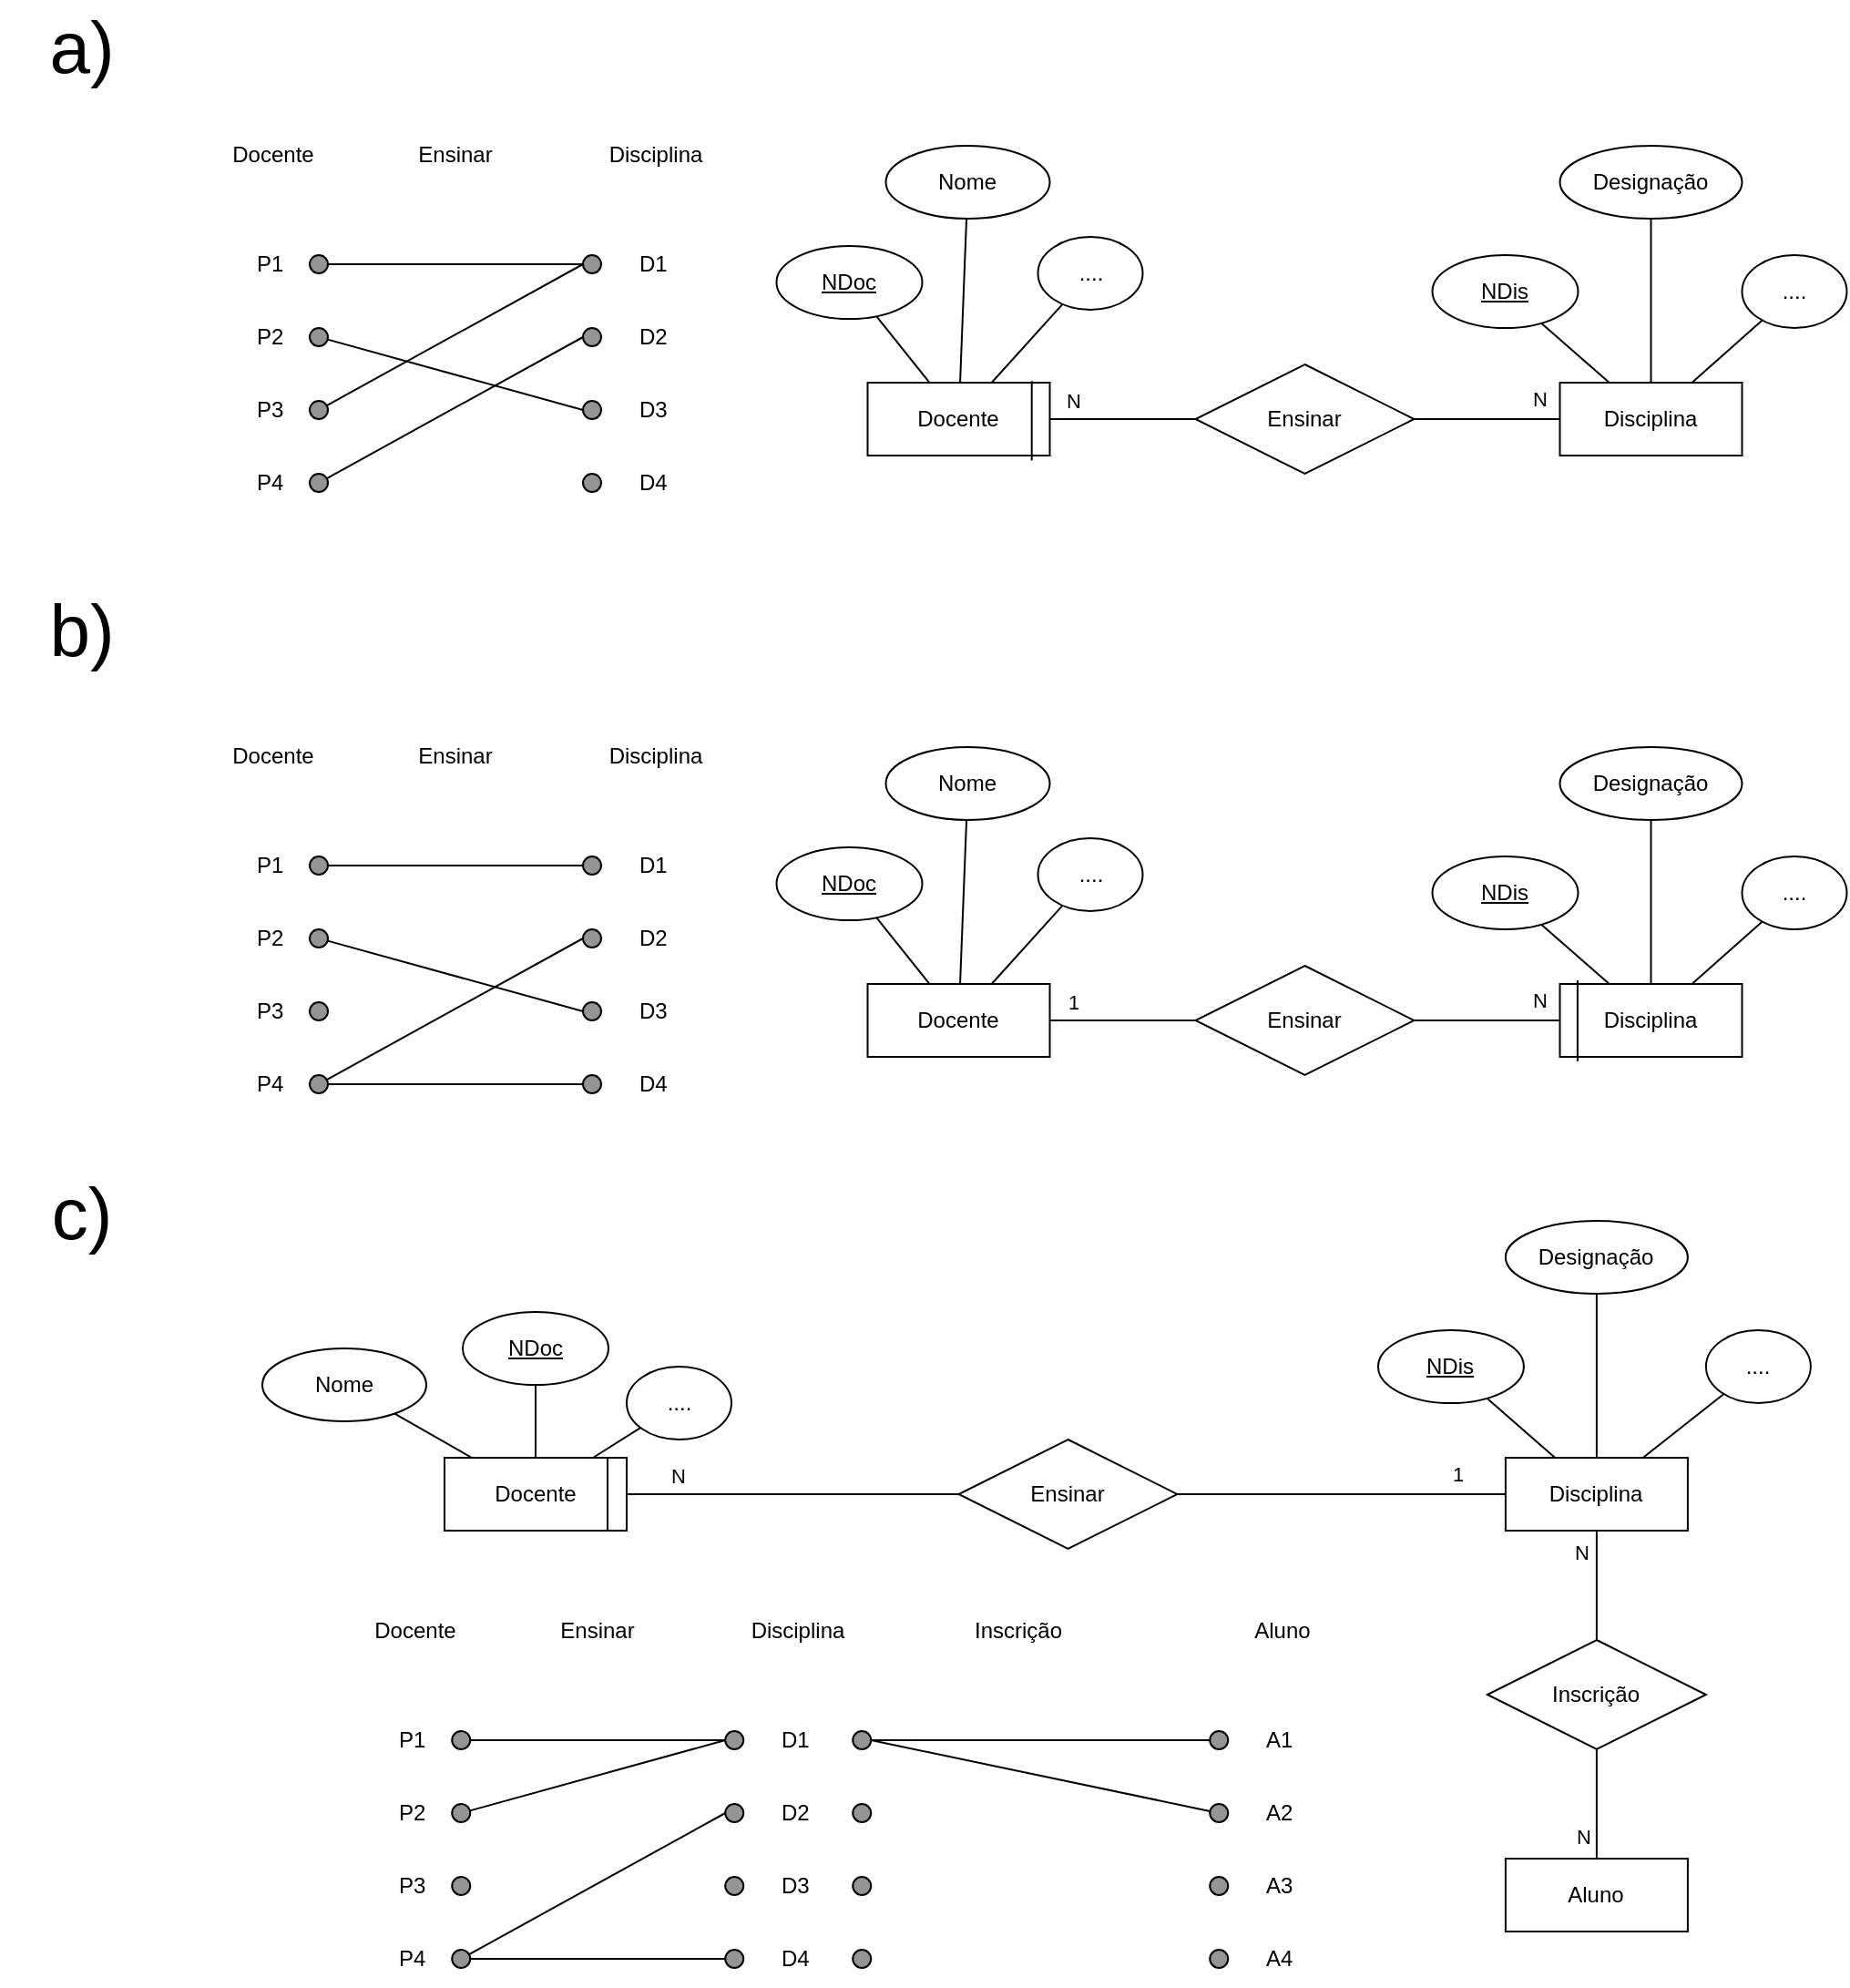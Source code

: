 <mxfile version="22.0.6" type="device">
  <diagram id="fslR-8RcAUFX0rbG5jVe" name="Página-1">
    <mxGraphModel dx="1207" dy="599" grid="1" gridSize="10" guides="1" tooltips="1" connect="1" arrows="1" fold="1" page="1" pageScale="1" pageWidth="1169" pageHeight="1654" math="0" shadow="0">
      <root>
        <mxCell id="0" />
        <mxCell id="1" parent="0" />
        <mxCell id="DUaDIjnE9S2bqJey5qyR-1" value="a)" style="text;html=1;strokeColor=none;fillColor=none;align=center;verticalAlign=middle;whiteSpace=wrap;rounded=0;fontSize=40;" vertex="1" parent="1">
          <mxGeometry x="76" y="50" width="90" height="50" as="geometry" />
        </mxCell>
        <mxCell id="DUaDIjnE9S2bqJey5qyR-2" value="b)" style="text;html=1;strokeColor=none;fillColor=none;align=center;verticalAlign=middle;whiteSpace=wrap;rounded=0;fontSize=40;" vertex="1" parent="1">
          <mxGeometry x="76" y="370" width="90" height="50" as="geometry" />
        </mxCell>
        <mxCell id="DUaDIjnE9S2bqJey5qyR-3" value="c)" style="text;html=1;strokeColor=none;fillColor=none;align=center;verticalAlign=middle;whiteSpace=wrap;rounded=0;fontSize=40;" vertex="1" parent="1">
          <mxGeometry x="76" y="690" width="90" height="50" as="geometry" />
        </mxCell>
        <mxCell id="DUaDIjnE9S2bqJey5qyR-8" style="edgeStyle=orthogonalEdgeStyle;rounded=0;orthogonalLoop=1;jettySize=auto;html=1;exitX=1;exitY=0.5;exitDx=0;exitDy=0;endArrow=none;endFill=0;" edge="1" parent="1" source="DUaDIjnE9S2bqJey5qyR-4" target="DUaDIjnE9S2bqJey5qyR-5">
          <mxGeometry relative="1" as="geometry" />
        </mxCell>
        <mxCell id="DUaDIjnE9S2bqJey5qyR-52" value="N" style="edgeLabel;html=1;align=center;verticalAlign=middle;resizable=0;points=[];" vertex="1" connectable="0" parent="DUaDIjnE9S2bqJey5qyR-8">
          <mxGeometry x="0.7" y="1" relative="1" as="geometry">
            <mxPoint y="-10" as="offset" />
          </mxGeometry>
        </mxCell>
        <mxCell id="DUaDIjnE9S2bqJey5qyR-9" style="edgeStyle=orthogonalEdgeStyle;rounded=0;orthogonalLoop=1;jettySize=auto;html=1;exitX=0;exitY=0.5;exitDx=0;exitDy=0;endArrow=none;endFill=0;" edge="1" parent="1" source="DUaDIjnE9S2bqJey5qyR-4" target="DUaDIjnE9S2bqJey5qyR-7">
          <mxGeometry relative="1" as="geometry" />
        </mxCell>
        <mxCell id="DUaDIjnE9S2bqJey5qyR-51" value="N" style="edgeLabel;html=1;align=center;verticalAlign=middle;resizable=0;points=[];" vertex="1" connectable="0" parent="DUaDIjnE9S2bqJey5qyR-9">
          <mxGeometry x="0.7" y="-1" relative="1" as="geometry">
            <mxPoint y="-9" as="offset" />
          </mxGeometry>
        </mxCell>
        <mxCell id="DUaDIjnE9S2bqJey5qyR-4" value="Ensinar" style="shape=rhombus;perimeter=rhombusPerimeter;whiteSpace=wrap;html=1;align=center;" vertex="1" parent="1">
          <mxGeometry x="732.25" y="250" width="120" height="60" as="geometry" />
        </mxCell>
        <mxCell id="DUaDIjnE9S2bqJey5qyR-5" value="Disciplina" style="whiteSpace=wrap;html=1;align=center;" vertex="1" parent="1">
          <mxGeometry x="932.25" y="260" width="100" height="40" as="geometry" />
        </mxCell>
        <mxCell id="DUaDIjnE9S2bqJey5qyR-7" value="Docente" style="whiteSpace=wrap;html=1;align=center;" vertex="1" parent="1">
          <mxGeometry x="552.25" y="260" width="100" height="40" as="geometry" />
        </mxCell>
        <mxCell id="DUaDIjnE9S2bqJey5qyR-14" value="Docente" style="text;html=1;strokeColor=none;fillColor=none;align=center;verticalAlign=middle;whiteSpace=wrap;rounded=0;" vertex="1" parent="1">
          <mxGeometry x="196" y="120" width="60" height="30" as="geometry" />
        </mxCell>
        <mxCell id="DUaDIjnE9S2bqJey5qyR-15" value="Ensinar" style="text;html=1;strokeColor=none;fillColor=none;align=center;verticalAlign=middle;whiteSpace=wrap;rounded=0;" vertex="1" parent="1">
          <mxGeometry x="296" y="120" width="60" height="30" as="geometry" />
        </mxCell>
        <mxCell id="DUaDIjnE9S2bqJey5qyR-16" value="Disciplina" style="text;html=1;strokeColor=none;fillColor=none;align=center;verticalAlign=middle;whiteSpace=wrap;rounded=0;" vertex="1" parent="1">
          <mxGeometry x="406" y="120" width="60" height="30" as="geometry" />
        </mxCell>
        <mxCell id="DUaDIjnE9S2bqJey5qyR-17" value="P1" style="text;strokeColor=none;fillColor=none;align=left;verticalAlign=middle;spacingLeft=4;spacingRight=4;overflow=hidden;points=[[0,0.5],[1,0.5]];portConstraint=eastwest;rotatable=0;whiteSpace=wrap;html=1;" vertex="1" parent="1">
          <mxGeometry x="211" y="180" width="30" height="30" as="geometry" />
        </mxCell>
        <mxCell id="DUaDIjnE9S2bqJey5qyR-18" value="P2" style="text;strokeColor=none;fillColor=none;align=left;verticalAlign=middle;spacingLeft=4;spacingRight=4;overflow=hidden;points=[[0,0.5],[1,0.5]];portConstraint=eastwest;rotatable=0;whiteSpace=wrap;html=1;" vertex="1" parent="1">
          <mxGeometry x="211" y="220" width="30" height="30" as="geometry" />
        </mxCell>
        <mxCell id="DUaDIjnE9S2bqJey5qyR-19" value="P3" style="text;strokeColor=none;fillColor=none;align=left;verticalAlign=middle;spacingLeft=4;spacingRight=4;overflow=hidden;points=[[0,0.5],[1,0.5]];portConstraint=eastwest;rotatable=0;whiteSpace=wrap;html=1;" vertex="1" parent="1">
          <mxGeometry x="211" y="260" width="30" height="30" as="geometry" />
        </mxCell>
        <mxCell id="DUaDIjnE9S2bqJey5qyR-20" value="P4" style="text;strokeColor=none;fillColor=none;align=left;verticalAlign=middle;spacingLeft=4;spacingRight=4;overflow=hidden;points=[[0,0.5],[1,0.5]];portConstraint=eastwest;rotatable=0;whiteSpace=wrap;html=1;" vertex="1" parent="1">
          <mxGeometry x="211" y="300" width="30" height="30" as="geometry" />
        </mxCell>
        <mxCell id="DUaDIjnE9S2bqJey5qyR-50" style="edgeStyle=orthogonalEdgeStyle;rounded=0;orthogonalLoop=1;jettySize=auto;html=1;entryX=0;entryY=0.5;entryDx=0;entryDy=0;endArrow=none;endFill=0;" edge="1" parent="1" source="DUaDIjnE9S2bqJey5qyR-21" target="DUaDIjnE9S2bqJey5qyR-29">
          <mxGeometry relative="1" as="geometry" />
        </mxCell>
        <mxCell id="DUaDIjnE9S2bqJey5qyR-21" value="" style="ellipse;whiteSpace=wrap;html=1;fillColor=#949494;" vertex="1" parent="1">
          <mxGeometry x="246" y="190" width="10" height="10" as="geometry" />
        </mxCell>
        <mxCell id="DUaDIjnE9S2bqJey5qyR-53" style="rounded=0;orthogonalLoop=1;jettySize=auto;html=1;entryX=0;entryY=0.5;entryDx=0;entryDy=0;endArrow=none;endFill=0;" edge="1" parent="1" source="DUaDIjnE9S2bqJey5qyR-22" target="DUaDIjnE9S2bqJey5qyR-31">
          <mxGeometry relative="1" as="geometry" />
        </mxCell>
        <mxCell id="DUaDIjnE9S2bqJey5qyR-22" value="" style="ellipse;whiteSpace=wrap;html=1;fillColor=#949494;" vertex="1" parent="1">
          <mxGeometry x="246" y="230" width="10" height="10" as="geometry" />
        </mxCell>
        <mxCell id="DUaDIjnE9S2bqJey5qyR-54" style="rounded=0;orthogonalLoop=1;jettySize=auto;html=1;entryX=0;entryY=0.5;entryDx=0;entryDy=0;endArrow=none;endFill=0;" edge="1" parent="1" source="DUaDIjnE9S2bqJey5qyR-23" target="DUaDIjnE9S2bqJey5qyR-29">
          <mxGeometry relative="1" as="geometry" />
        </mxCell>
        <mxCell id="DUaDIjnE9S2bqJey5qyR-23" value="" style="ellipse;whiteSpace=wrap;html=1;fillColor=#949494;" vertex="1" parent="1">
          <mxGeometry x="246" y="270" width="10" height="10" as="geometry" />
        </mxCell>
        <mxCell id="DUaDIjnE9S2bqJey5qyR-55" style="rounded=0;orthogonalLoop=1;jettySize=auto;html=1;entryX=0;entryY=0.5;entryDx=0;entryDy=0;endArrow=none;endFill=0;" edge="1" parent="1" source="DUaDIjnE9S2bqJey5qyR-24" target="DUaDIjnE9S2bqJey5qyR-30">
          <mxGeometry relative="1" as="geometry" />
        </mxCell>
        <mxCell id="DUaDIjnE9S2bqJey5qyR-24" value="" style="ellipse;whiteSpace=wrap;html=1;fillColor=#949494;" vertex="1" parent="1">
          <mxGeometry x="246" y="310" width="10" height="10" as="geometry" />
        </mxCell>
        <mxCell id="DUaDIjnE9S2bqJey5qyR-25" value="D1" style="text;strokeColor=none;fillColor=none;align=left;verticalAlign=middle;spacingLeft=4;spacingRight=4;overflow=hidden;points=[[0,0.5],[1,0.5]];portConstraint=eastwest;rotatable=0;whiteSpace=wrap;html=1;" vertex="1" parent="1">
          <mxGeometry x="421" y="180" width="30" height="30" as="geometry" />
        </mxCell>
        <mxCell id="DUaDIjnE9S2bqJey5qyR-26" value="D2" style="text;strokeColor=none;fillColor=none;align=left;verticalAlign=middle;spacingLeft=4;spacingRight=4;overflow=hidden;points=[[0,0.5],[1,0.5]];portConstraint=eastwest;rotatable=0;whiteSpace=wrap;html=1;" vertex="1" parent="1">
          <mxGeometry x="421" y="220" width="30" height="30" as="geometry" />
        </mxCell>
        <mxCell id="DUaDIjnE9S2bqJey5qyR-27" value="D3" style="text;strokeColor=none;fillColor=none;align=left;verticalAlign=middle;spacingLeft=4;spacingRight=4;overflow=hidden;points=[[0,0.5],[1,0.5]];portConstraint=eastwest;rotatable=0;whiteSpace=wrap;html=1;" vertex="1" parent="1">
          <mxGeometry x="421" y="260" width="30" height="30" as="geometry" />
        </mxCell>
        <mxCell id="DUaDIjnE9S2bqJey5qyR-28" value="D4" style="text;strokeColor=none;fillColor=none;align=left;verticalAlign=middle;spacingLeft=4;spacingRight=4;overflow=hidden;points=[[0,0.5],[1,0.5]];portConstraint=eastwest;rotatable=0;whiteSpace=wrap;html=1;" vertex="1" parent="1">
          <mxGeometry x="421" y="300" width="30" height="30" as="geometry" />
        </mxCell>
        <mxCell id="DUaDIjnE9S2bqJey5qyR-29" value="" style="ellipse;whiteSpace=wrap;html=1;fillColor=#949494;" vertex="1" parent="1">
          <mxGeometry x="396" y="190" width="10" height="10" as="geometry" />
        </mxCell>
        <mxCell id="DUaDIjnE9S2bqJey5qyR-30" value="" style="ellipse;whiteSpace=wrap;html=1;fillColor=#949494;" vertex="1" parent="1">
          <mxGeometry x="396" y="230" width="10" height="10" as="geometry" />
        </mxCell>
        <mxCell id="DUaDIjnE9S2bqJey5qyR-31" value="" style="ellipse;whiteSpace=wrap;html=1;fillColor=#949494;" vertex="1" parent="1">
          <mxGeometry x="396" y="270" width="10" height="10" as="geometry" />
        </mxCell>
        <mxCell id="DUaDIjnE9S2bqJey5qyR-32" value="" style="ellipse;whiteSpace=wrap;html=1;fillColor=#949494;" vertex="1" parent="1">
          <mxGeometry x="396" y="310" width="10" height="10" as="geometry" />
        </mxCell>
        <mxCell id="DUaDIjnE9S2bqJey5qyR-33" value="...." style="ellipse;whiteSpace=wrap;html=1;align=center;" vertex="1" parent="1">
          <mxGeometry x="645.75" y="180" width="57.5" height="40" as="geometry" />
        </mxCell>
        <mxCell id="DUaDIjnE9S2bqJey5qyR-35" value="Designação" style="ellipse;whiteSpace=wrap;html=1;align=center;" vertex="1" parent="1">
          <mxGeometry x="932.25" y="130" width="100" height="40" as="geometry" />
        </mxCell>
        <mxCell id="DUaDIjnE9S2bqJey5qyR-37" value="Nome" style="ellipse;whiteSpace=wrap;html=1;align=center;" vertex="1" parent="1">
          <mxGeometry x="562.25" y="130" width="90" height="40" as="geometry" />
        </mxCell>
        <mxCell id="DUaDIjnE9S2bqJey5qyR-40" value="NDoc" style="ellipse;whiteSpace=wrap;html=1;align=center;fontStyle=4;" vertex="1" parent="1">
          <mxGeometry x="502.25" y="185" width="80" height="40" as="geometry" />
        </mxCell>
        <mxCell id="DUaDIjnE9S2bqJey5qyR-41" value="NDis" style="ellipse;whiteSpace=wrap;html=1;align=center;fontStyle=4;" vertex="1" parent="1">
          <mxGeometry x="862.25" y="190" width="80" height="40" as="geometry" />
        </mxCell>
        <mxCell id="DUaDIjnE9S2bqJey5qyR-42" value="...." style="ellipse;whiteSpace=wrap;html=1;align=center;" vertex="1" parent="1">
          <mxGeometry x="1032.25" y="190" width="57.5" height="40" as="geometry" />
        </mxCell>
        <mxCell id="DUaDIjnE9S2bqJey5qyR-43" value="" style="endArrow=none;html=1;rounded=0;" edge="1" parent="1" source="DUaDIjnE9S2bqJey5qyR-40" target="DUaDIjnE9S2bqJey5qyR-7">
          <mxGeometry relative="1" as="geometry">
            <mxPoint x="452.25" y="220" as="sourcePoint" />
            <mxPoint x="612.25" y="220" as="targetPoint" />
          </mxGeometry>
        </mxCell>
        <mxCell id="DUaDIjnE9S2bqJey5qyR-44" value="" style="endArrow=none;html=1;rounded=0;" edge="1" parent="1" source="DUaDIjnE9S2bqJey5qyR-37" target="DUaDIjnE9S2bqJey5qyR-7">
          <mxGeometry relative="1" as="geometry">
            <mxPoint x="622.25" y="220" as="sourcePoint" />
            <mxPoint x="782.25" y="220" as="targetPoint" />
          </mxGeometry>
        </mxCell>
        <mxCell id="DUaDIjnE9S2bqJey5qyR-45" value="" style="endArrow=none;html=1;rounded=0;" edge="1" parent="1" source="DUaDIjnE9S2bqJey5qyR-33" target="DUaDIjnE9S2bqJey5qyR-7">
          <mxGeometry relative="1" as="geometry">
            <mxPoint x="642.25" y="240" as="sourcePoint" />
            <mxPoint x="802.25" y="240" as="targetPoint" />
          </mxGeometry>
        </mxCell>
        <mxCell id="DUaDIjnE9S2bqJey5qyR-46" value="" style="endArrow=none;html=1;rounded=0;" edge="1" parent="1" source="DUaDIjnE9S2bqJey5qyR-41" target="DUaDIjnE9S2bqJey5qyR-5">
          <mxGeometry relative="1" as="geometry">
            <mxPoint x="742.25" y="350" as="sourcePoint" />
            <mxPoint x="902.25" y="350" as="targetPoint" />
          </mxGeometry>
        </mxCell>
        <mxCell id="DUaDIjnE9S2bqJey5qyR-47" value="" style="endArrow=none;html=1;rounded=0;" edge="1" parent="1" source="DUaDIjnE9S2bqJey5qyR-35" target="DUaDIjnE9S2bqJey5qyR-5">
          <mxGeometry relative="1" as="geometry">
            <mxPoint x="982.25" y="190" as="sourcePoint" />
            <mxPoint x="1142.25" y="190" as="targetPoint" />
          </mxGeometry>
        </mxCell>
        <mxCell id="DUaDIjnE9S2bqJey5qyR-48" value="" style="endArrow=none;html=1;rounded=0;" edge="1" parent="1" source="DUaDIjnE9S2bqJey5qyR-42" target="DUaDIjnE9S2bqJey5qyR-5">
          <mxGeometry relative="1" as="geometry">
            <mxPoint x="992.25" y="330" as="sourcePoint" />
            <mxPoint x="1152.25" y="330" as="targetPoint" />
          </mxGeometry>
        </mxCell>
        <mxCell id="DUaDIjnE9S2bqJey5qyR-49" value="" style="endArrow=none;html=1;rounded=0;entryX=0.901;entryY=-0.022;entryDx=0;entryDy=0;entryPerimeter=0;exitX=0.901;exitY=1.067;exitDx=0;exitDy=0;exitPerimeter=0;" edge="1" parent="1" source="DUaDIjnE9S2bqJey5qyR-7" target="DUaDIjnE9S2bqJey5qyR-7">
          <mxGeometry relative="1" as="geometry">
            <mxPoint x="656.25" y="340" as="sourcePoint" />
            <mxPoint x="656.25" y="301" as="targetPoint" />
          </mxGeometry>
        </mxCell>
        <mxCell id="DUaDIjnE9S2bqJey5qyR-56" style="edgeStyle=orthogonalEdgeStyle;rounded=0;orthogonalLoop=1;jettySize=auto;html=1;exitX=1;exitY=0.5;exitDx=0;exitDy=0;endArrow=none;endFill=0;" edge="1" parent="1" source="DUaDIjnE9S2bqJey5qyR-60" target="DUaDIjnE9S2bqJey5qyR-61">
          <mxGeometry relative="1" as="geometry" />
        </mxCell>
        <mxCell id="DUaDIjnE9S2bqJey5qyR-57" value="N" style="edgeLabel;html=1;align=center;verticalAlign=middle;resizable=0;points=[];" vertex="1" connectable="0" parent="DUaDIjnE9S2bqJey5qyR-56">
          <mxGeometry x="0.7" y="1" relative="1" as="geometry">
            <mxPoint y="-10" as="offset" />
          </mxGeometry>
        </mxCell>
        <mxCell id="DUaDIjnE9S2bqJey5qyR-58" style="edgeStyle=orthogonalEdgeStyle;rounded=0;orthogonalLoop=1;jettySize=auto;html=1;exitX=0;exitY=0.5;exitDx=0;exitDy=0;endArrow=none;endFill=0;" edge="1" parent="1" source="DUaDIjnE9S2bqJey5qyR-60" target="DUaDIjnE9S2bqJey5qyR-62">
          <mxGeometry relative="1" as="geometry" />
        </mxCell>
        <mxCell id="DUaDIjnE9S2bqJey5qyR-59" value="1" style="edgeLabel;html=1;align=center;verticalAlign=middle;resizable=0;points=[];" vertex="1" connectable="0" parent="DUaDIjnE9S2bqJey5qyR-58">
          <mxGeometry x="0.7" y="-1" relative="1" as="geometry">
            <mxPoint y="-9" as="offset" />
          </mxGeometry>
        </mxCell>
        <mxCell id="DUaDIjnE9S2bqJey5qyR-60" value="Ensinar" style="shape=rhombus;perimeter=rhombusPerimeter;whiteSpace=wrap;html=1;align=center;" vertex="1" parent="1">
          <mxGeometry x="732.25" y="580" width="120" height="60" as="geometry" />
        </mxCell>
        <mxCell id="DUaDIjnE9S2bqJey5qyR-61" value="Disciplina" style="whiteSpace=wrap;html=1;align=center;" vertex="1" parent="1">
          <mxGeometry x="932.25" y="590" width="100" height="40" as="geometry" />
        </mxCell>
        <mxCell id="DUaDIjnE9S2bqJey5qyR-62" value="Docente" style="whiteSpace=wrap;html=1;align=center;" vertex="1" parent="1">
          <mxGeometry x="552.25" y="590" width="100" height="40" as="geometry" />
        </mxCell>
        <mxCell id="DUaDIjnE9S2bqJey5qyR-63" value="Docente" style="text;html=1;strokeColor=none;fillColor=none;align=center;verticalAlign=middle;whiteSpace=wrap;rounded=0;" vertex="1" parent="1">
          <mxGeometry x="196" y="450" width="60" height="30" as="geometry" />
        </mxCell>
        <mxCell id="DUaDIjnE9S2bqJey5qyR-64" value="Ensinar" style="text;html=1;strokeColor=none;fillColor=none;align=center;verticalAlign=middle;whiteSpace=wrap;rounded=0;" vertex="1" parent="1">
          <mxGeometry x="296" y="450" width="60" height="30" as="geometry" />
        </mxCell>
        <mxCell id="DUaDIjnE9S2bqJey5qyR-65" value="Disciplina" style="text;html=1;strokeColor=none;fillColor=none;align=center;verticalAlign=middle;whiteSpace=wrap;rounded=0;" vertex="1" parent="1">
          <mxGeometry x="406" y="450" width="60" height="30" as="geometry" />
        </mxCell>
        <mxCell id="DUaDIjnE9S2bqJey5qyR-66" value="P1" style="text;strokeColor=none;fillColor=none;align=left;verticalAlign=middle;spacingLeft=4;spacingRight=4;overflow=hidden;points=[[0,0.5],[1,0.5]];portConstraint=eastwest;rotatable=0;whiteSpace=wrap;html=1;" vertex="1" parent="1">
          <mxGeometry x="211" y="510" width="30" height="30" as="geometry" />
        </mxCell>
        <mxCell id="DUaDIjnE9S2bqJey5qyR-67" value="P2" style="text;strokeColor=none;fillColor=none;align=left;verticalAlign=middle;spacingLeft=4;spacingRight=4;overflow=hidden;points=[[0,0.5],[1,0.5]];portConstraint=eastwest;rotatable=0;whiteSpace=wrap;html=1;" vertex="1" parent="1">
          <mxGeometry x="211" y="550" width="30" height="30" as="geometry" />
        </mxCell>
        <mxCell id="DUaDIjnE9S2bqJey5qyR-68" value="P3" style="text;strokeColor=none;fillColor=none;align=left;verticalAlign=middle;spacingLeft=4;spacingRight=4;overflow=hidden;points=[[0,0.5],[1,0.5]];portConstraint=eastwest;rotatable=0;whiteSpace=wrap;html=1;" vertex="1" parent="1">
          <mxGeometry x="211" y="590" width="30" height="30" as="geometry" />
        </mxCell>
        <mxCell id="DUaDIjnE9S2bqJey5qyR-69" value="P4" style="text;strokeColor=none;fillColor=none;align=left;verticalAlign=middle;spacingLeft=4;spacingRight=4;overflow=hidden;points=[[0,0.5],[1,0.5]];portConstraint=eastwest;rotatable=0;whiteSpace=wrap;html=1;" vertex="1" parent="1">
          <mxGeometry x="211" y="630" width="30" height="30" as="geometry" />
        </mxCell>
        <mxCell id="DUaDIjnE9S2bqJey5qyR-70" style="edgeStyle=orthogonalEdgeStyle;rounded=0;orthogonalLoop=1;jettySize=auto;html=1;entryX=0;entryY=0.5;entryDx=0;entryDy=0;endArrow=none;endFill=0;" edge="1" parent="1" source="DUaDIjnE9S2bqJey5qyR-71" target="DUaDIjnE9S2bqJey5qyR-82">
          <mxGeometry relative="1" as="geometry" />
        </mxCell>
        <mxCell id="DUaDIjnE9S2bqJey5qyR-71" value="" style="ellipse;whiteSpace=wrap;html=1;fillColor=#949494;" vertex="1" parent="1">
          <mxGeometry x="246" y="520" width="10" height="10" as="geometry" />
        </mxCell>
        <mxCell id="DUaDIjnE9S2bqJey5qyR-72" style="rounded=0;orthogonalLoop=1;jettySize=auto;html=1;entryX=0;entryY=0.5;entryDx=0;entryDy=0;endArrow=none;endFill=0;" edge="1" parent="1" source="DUaDIjnE9S2bqJey5qyR-73" target="DUaDIjnE9S2bqJey5qyR-84">
          <mxGeometry relative="1" as="geometry" />
        </mxCell>
        <mxCell id="DUaDIjnE9S2bqJey5qyR-73" value="" style="ellipse;whiteSpace=wrap;html=1;fillColor=#949494;" vertex="1" parent="1">
          <mxGeometry x="246" y="560" width="10" height="10" as="geometry" />
        </mxCell>
        <mxCell id="DUaDIjnE9S2bqJey5qyR-74" style="rounded=0;orthogonalLoop=1;jettySize=auto;html=1;entryX=1;entryY=0.5;entryDx=0;entryDy=0;endArrow=none;endFill=0;exitX=0;exitY=0.5;exitDx=0;exitDy=0;" edge="1" parent="1" source="DUaDIjnE9S2bqJey5qyR-77" target="DUaDIjnE9S2bqJey5qyR-85">
          <mxGeometry relative="1" as="geometry" />
        </mxCell>
        <mxCell id="DUaDIjnE9S2bqJey5qyR-75" value="" style="ellipse;whiteSpace=wrap;html=1;fillColor=#949494;" vertex="1" parent="1">
          <mxGeometry x="246" y="600" width="10" height="10" as="geometry" />
        </mxCell>
        <mxCell id="DUaDIjnE9S2bqJey5qyR-76" style="rounded=0;orthogonalLoop=1;jettySize=auto;html=1;entryX=0;entryY=0.5;entryDx=0;entryDy=0;endArrow=none;endFill=0;" edge="1" parent="1" source="DUaDIjnE9S2bqJey5qyR-77" target="DUaDIjnE9S2bqJey5qyR-83">
          <mxGeometry relative="1" as="geometry" />
        </mxCell>
        <mxCell id="DUaDIjnE9S2bqJey5qyR-77" value="" style="ellipse;whiteSpace=wrap;html=1;fillColor=#949494;" vertex="1" parent="1">
          <mxGeometry x="246" y="640" width="10" height="10" as="geometry" />
        </mxCell>
        <mxCell id="DUaDIjnE9S2bqJey5qyR-78" value="D1" style="text;strokeColor=none;fillColor=none;align=left;verticalAlign=middle;spacingLeft=4;spacingRight=4;overflow=hidden;points=[[0,0.5],[1,0.5]];portConstraint=eastwest;rotatable=0;whiteSpace=wrap;html=1;" vertex="1" parent="1">
          <mxGeometry x="421" y="510" width="30" height="30" as="geometry" />
        </mxCell>
        <mxCell id="DUaDIjnE9S2bqJey5qyR-79" value="D2" style="text;strokeColor=none;fillColor=none;align=left;verticalAlign=middle;spacingLeft=4;spacingRight=4;overflow=hidden;points=[[0,0.5],[1,0.5]];portConstraint=eastwest;rotatable=0;whiteSpace=wrap;html=1;" vertex="1" parent="1">
          <mxGeometry x="421" y="550" width="30" height="30" as="geometry" />
        </mxCell>
        <mxCell id="DUaDIjnE9S2bqJey5qyR-80" value="D3" style="text;strokeColor=none;fillColor=none;align=left;verticalAlign=middle;spacingLeft=4;spacingRight=4;overflow=hidden;points=[[0,0.5],[1,0.5]];portConstraint=eastwest;rotatable=0;whiteSpace=wrap;html=1;" vertex="1" parent="1">
          <mxGeometry x="421" y="590" width="30" height="30" as="geometry" />
        </mxCell>
        <mxCell id="DUaDIjnE9S2bqJey5qyR-81" value="D4" style="text;strokeColor=none;fillColor=none;align=left;verticalAlign=middle;spacingLeft=4;spacingRight=4;overflow=hidden;points=[[0,0.5],[1,0.5]];portConstraint=eastwest;rotatable=0;whiteSpace=wrap;html=1;" vertex="1" parent="1">
          <mxGeometry x="421" y="630" width="30" height="30" as="geometry" />
        </mxCell>
        <mxCell id="DUaDIjnE9S2bqJey5qyR-82" value="" style="ellipse;whiteSpace=wrap;html=1;fillColor=#949494;" vertex="1" parent="1">
          <mxGeometry x="396" y="520" width="10" height="10" as="geometry" />
        </mxCell>
        <mxCell id="DUaDIjnE9S2bqJey5qyR-83" value="" style="ellipse;whiteSpace=wrap;html=1;fillColor=#949494;" vertex="1" parent="1">
          <mxGeometry x="396" y="560" width="10" height="10" as="geometry" />
        </mxCell>
        <mxCell id="DUaDIjnE9S2bqJey5qyR-84" value="" style="ellipse;whiteSpace=wrap;html=1;fillColor=#949494;" vertex="1" parent="1">
          <mxGeometry x="396" y="600" width="10" height="10" as="geometry" />
        </mxCell>
        <mxCell id="DUaDIjnE9S2bqJey5qyR-85" value="" style="ellipse;whiteSpace=wrap;html=1;fillColor=#949494;" vertex="1" parent="1">
          <mxGeometry x="396" y="640" width="10" height="10" as="geometry" />
        </mxCell>
        <mxCell id="DUaDIjnE9S2bqJey5qyR-86" value="...." style="ellipse;whiteSpace=wrap;html=1;align=center;" vertex="1" parent="1">
          <mxGeometry x="645.75" y="510" width="57.5" height="40" as="geometry" />
        </mxCell>
        <mxCell id="DUaDIjnE9S2bqJey5qyR-87" value="Designação" style="ellipse;whiteSpace=wrap;html=1;align=center;" vertex="1" parent="1">
          <mxGeometry x="932.25" y="460" width="100" height="40" as="geometry" />
        </mxCell>
        <mxCell id="DUaDIjnE9S2bqJey5qyR-88" value="Nome" style="ellipse;whiteSpace=wrap;html=1;align=center;" vertex="1" parent="1">
          <mxGeometry x="562.25" y="460" width="90" height="40" as="geometry" />
        </mxCell>
        <mxCell id="DUaDIjnE9S2bqJey5qyR-89" value="NDoc" style="ellipse;whiteSpace=wrap;html=1;align=center;fontStyle=4;" vertex="1" parent="1">
          <mxGeometry x="502.25" y="515" width="80" height="40" as="geometry" />
        </mxCell>
        <mxCell id="DUaDIjnE9S2bqJey5qyR-90" value="NDis" style="ellipse;whiteSpace=wrap;html=1;align=center;fontStyle=4;" vertex="1" parent="1">
          <mxGeometry x="862.25" y="520" width="80" height="40" as="geometry" />
        </mxCell>
        <mxCell id="DUaDIjnE9S2bqJey5qyR-91" value="...." style="ellipse;whiteSpace=wrap;html=1;align=center;" vertex="1" parent="1">
          <mxGeometry x="1032.25" y="520" width="57.5" height="40" as="geometry" />
        </mxCell>
        <mxCell id="DUaDIjnE9S2bqJey5qyR-92" value="" style="endArrow=none;html=1;rounded=0;" edge="1" parent="1" source="DUaDIjnE9S2bqJey5qyR-89" target="DUaDIjnE9S2bqJey5qyR-62">
          <mxGeometry relative="1" as="geometry">
            <mxPoint x="452.25" y="550" as="sourcePoint" />
            <mxPoint x="612.25" y="550" as="targetPoint" />
          </mxGeometry>
        </mxCell>
        <mxCell id="DUaDIjnE9S2bqJey5qyR-93" value="" style="endArrow=none;html=1;rounded=0;" edge="1" parent="1" source="DUaDIjnE9S2bqJey5qyR-88" target="DUaDIjnE9S2bqJey5qyR-62">
          <mxGeometry relative="1" as="geometry">
            <mxPoint x="622.25" y="550" as="sourcePoint" />
            <mxPoint x="782.25" y="550" as="targetPoint" />
          </mxGeometry>
        </mxCell>
        <mxCell id="DUaDIjnE9S2bqJey5qyR-94" value="" style="endArrow=none;html=1;rounded=0;" edge="1" parent="1" source="DUaDIjnE9S2bqJey5qyR-86" target="DUaDIjnE9S2bqJey5qyR-62">
          <mxGeometry relative="1" as="geometry">
            <mxPoint x="642.25" y="570" as="sourcePoint" />
            <mxPoint x="802.25" y="570" as="targetPoint" />
          </mxGeometry>
        </mxCell>
        <mxCell id="DUaDIjnE9S2bqJey5qyR-95" value="" style="endArrow=none;html=1;rounded=0;" edge="1" parent="1" source="DUaDIjnE9S2bqJey5qyR-90" target="DUaDIjnE9S2bqJey5qyR-61">
          <mxGeometry relative="1" as="geometry">
            <mxPoint x="742.25" y="680" as="sourcePoint" />
            <mxPoint x="902.25" y="680" as="targetPoint" />
          </mxGeometry>
        </mxCell>
        <mxCell id="DUaDIjnE9S2bqJey5qyR-96" value="" style="endArrow=none;html=1;rounded=0;" edge="1" parent="1" source="DUaDIjnE9S2bqJey5qyR-87" target="DUaDIjnE9S2bqJey5qyR-61">
          <mxGeometry relative="1" as="geometry">
            <mxPoint x="982.25" y="520" as="sourcePoint" />
            <mxPoint x="1142.25" y="520" as="targetPoint" />
          </mxGeometry>
        </mxCell>
        <mxCell id="DUaDIjnE9S2bqJey5qyR-97" value="" style="endArrow=none;html=1;rounded=0;" edge="1" parent="1" source="DUaDIjnE9S2bqJey5qyR-91" target="DUaDIjnE9S2bqJey5qyR-61">
          <mxGeometry relative="1" as="geometry">
            <mxPoint x="992.25" y="660" as="sourcePoint" />
            <mxPoint x="1152.25" y="660" as="targetPoint" />
          </mxGeometry>
        </mxCell>
        <mxCell id="DUaDIjnE9S2bqJey5qyR-99" value="" style="endArrow=none;html=1;rounded=0;exitX=0.097;exitY=1.061;exitDx=0;exitDy=0;exitPerimeter=0;entryX=0.097;entryY=-0.05;entryDx=0;entryDy=0;entryPerimeter=0;" edge="1" parent="1" source="DUaDIjnE9S2bqJey5qyR-61" target="DUaDIjnE9S2bqJey5qyR-61">
          <mxGeometry relative="1" as="geometry">
            <mxPoint x="876.25" y="660" as="sourcePoint" />
            <mxPoint x="956.25" y="550" as="targetPoint" />
          </mxGeometry>
        </mxCell>
        <mxCell id="DUaDIjnE9S2bqJey5qyR-100" style="edgeStyle=orthogonalEdgeStyle;rounded=0;orthogonalLoop=1;jettySize=auto;html=1;exitX=1;exitY=0.5;exitDx=0;exitDy=0;endArrow=none;endFill=0;" edge="1" parent="1" source="DUaDIjnE9S2bqJey5qyR-104" target="DUaDIjnE9S2bqJey5qyR-105">
          <mxGeometry relative="1" as="geometry" />
        </mxCell>
        <mxCell id="DUaDIjnE9S2bqJey5qyR-101" value="1" style="edgeLabel;html=1;align=center;verticalAlign=middle;resizable=0;points=[];" vertex="1" connectable="0" parent="DUaDIjnE9S2bqJey5qyR-100">
          <mxGeometry x="0.7" y="1" relative="1" as="geometry">
            <mxPoint y="-10" as="offset" />
          </mxGeometry>
        </mxCell>
        <mxCell id="DUaDIjnE9S2bqJey5qyR-102" style="edgeStyle=orthogonalEdgeStyle;rounded=0;orthogonalLoop=1;jettySize=auto;html=1;exitX=0;exitY=0.5;exitDx=0;exitDy=0;endArrow=none;endFill=0;" edge="1" parent="1" source="DUaDIjnE9S2bqJey5qyR-104" target="DUaDIjnE9S2bqJey5qyR-106">
          <mxGeometry relative="1" as="geometry" />
        </mxCell>
        <mxCell id="DUaDIjnE9S2bqJey5qyR-103" value="N" style="edgeLabel;html=1;align=center;verticalAlign=middle;resizable=0;points=[];" vertex="1" connectable="0" parent="DUaDIjnE9S2bqJey5qyR-102">
          <mxGeometry x="0.7" y="-1" relative="1" as="geometry">
            <mxPoint y="-9" as="offset" />
          </mxGeometry>
        </mxCell>
        <mxCell id="DUaDIjnE9S2bqJey5qyR-104" value="Ensinar" style="shape=rhombus;perimeter=rhombusPerimeter;whiteSpace=wrap;html=1;align=center;" vertex="1" parent="1">
          <mxGeometry x="602.25" y="840" width="120" height="60" as="geometry" />
        </mxCell>
        <mxCell id="DUaDIjnE9S2bqJey5qyR-105" value="Disciplina" style="whiteSpace=wrap;html=1;align=center;" vertex="1" parent="1">
          <mxGeometry x="902.45" y="850" width="100" height="40" as="geometry" />
        </mxCell>
        <mxCell id="DUaDIjnE9S2bqJey5qyR-106" value="Docente" style="whiteSpace=wrap;html=1;align=center;" vertex="1" parent="1">
          <mxGeometry x="320" y="850" width="100" height="40" as="geometry" />
        </mxCell>
        <mxCell id="DUaDIjnE9S2bqJey5qyR-107" value="Docente" style="text;html=1;strokeColor=none;fillColor=none;align=center;verticalAlign=middle;whiteSpace=wrap;rounded=0;" vertex="1" parent="1">
          <mxGeometry x="274.12" y="930" width="60" height="30" as="geometry" />
        </mxCell>
        <mxCell id="DUaDIjnE9S2bqJey5qyR-108" value="Ensinar" style="text;html=1;strokeColor=none;fillColor=none;align=center;verticalAlign=middle;whiteSpace=wrap;rounded=0;" vertex="1" parent="1">
          <mxGeometry x="374.12" y="930" width="60" height="30" as="geometry" />
        </mxCell>
        <mxCell id="DUaDIjnE9S2bqJey5qyR-109" value="Disciplina" style="text;html=1;strokeColor=none;fillColor=none;align=center;verticalAlign=middle;whiteSpace=wrap;rounded=0;" vertex="1" parent="1">
          <mxGeometry x="484.12" y="930" width="60" height="30" as="geometry" />
        </mxCell>
        <mxCell id="DUaDIjnE9S2bqJey5qyR-110" value="P1" style="text;strokeColor=none;fillColor=none;align=left;verticalAlign=middle;spacingLeft=4;spacingRight=4;overflow=hidden;points=[[0,0.5],[1,0.5]];portConstraint=eastwest;rotatable=0;whiteSpace=wrap;html=1;" vertex="1" parent="1">
          <mxGeometry x="289.12" y="990" width="30" height="30" as="geometry" />
        </mxCell>
        <mxCell id="DUaDIjnE9S2bqJey5qyR-111" value="P2" style="text;strokeColor=none;fillColor=none;align=left;verticalAlign=middle;spacingLeft=4;spacingRight=4;overflow=hidden;points=[[0,0.5],[1,0.5]];portConstraint=eastwest;rotatable=0;whiteSpace=wrap;html=1;" vertex="1" parent="1">
          <mxGeometry x="289.12" y="1030" width="30" height="30" as="geometry" />
        </mxCell>
        <mxCell id="DUaDIjnE9S2bqJey5qyR-112" value="P3" style="text;strokeColor=none;fillColor=none;align=left;verticalAlign=middle;spacingLeft=4;spacingRight=4;overflow=hidden;points=[[0,0.5],[1,0.5]];portConstraint=eastwest;rotatable=0;whiteSpace=wrap;html=1;" vertex="1" parent="1">
          <mxGeometry x="289.12" y="1070" width="30" height="30" as="geometry" />
        </mxCell>
        <mxCell id="DUaDIjnE9S2bqJey5qyR-113" value="P4" style="text;strokeColor=none;fillColor=none;align=left;verticalAlign=middle;spacingLeft=4;spacingRight=4;overflow=hidden;points=[[0,0.5],[1,0.5]];portConstraint=eastwest;rotatable=0;whiteSpace=wrap;html=1;" vertex="1" parent="1">
          <mxGeometry x="289.12" y="1110" width="30" height="30" as="geometry" />
        </mxCell>
        <mxCell id="DUaDIjnE9S2bqJey5qyR-114" style="edgeStyle=orthogonalEdgeStyle;rounded=0;orthogonalLoop=1;jettySize=auto;html=1;entryX=0;entryY=0.5;entryDx=0;entryDy=0;endArrow=none;endFill=0;" edge="1" parent="1" source="DUaDIjnE9S2bqJey5qyR-115" target="DUaDIjnE9S2bqJey5qyR-126">
          <mxGeometry relative="1" as="geometry" />
        </mxCell>
        <mxCell id="DUaDIjnE9S2bqJey5qyR-115" value="" style="ellipse;whiteSpace=wrap;html=1;fillColor=#949494;" vertex="1" parent="1">
          <mxGeometry x="324.12" y="1000" width="10" height="10" as="geometry" />
        </mxCell>
        <mxCell id="DUaDIjnE9S2bqJey5qyR-116" style="rounded=0;orthogonalLoop=1;jettySize=auto;html=1;entryX=0;entryY=0.5;entryDx=0;entryDy=0;endArrow=none;endFill=0;" edge="1" parent="1" source="DUaDIjnE9S2bqJey5qyR-117" target="DUaDIjnE9S2bqJey5qyR-126">
          <mxGeometry relative="1" as="geometry" />
        </mxCell>
        <mxCell id="DUaDIjnE9S2bqJey5qyR-117" value="" style="ellipse;whiteSpace=wrap;html=1;fillColor=#949494;" vertex="1" parent="1">
          <mxGeometry x="324.12" y="1040" width="10" height="10" as="geometry" />
        </mxCell>
        <mxCell id="DUaDIjnE9S2bqJey5qyR-118" style="rounded=0;orthogonalLoop=1;jettySize=auto;html=1;entryX=1;entryY=0.5;entryDx=0;entryDy=0;endArrow=none;endFill=0;exitX=0;exitY=0.5;exitDx=0;exitDy=0;" edge="1" parent="1" source="DUaDIjnE9S2bqJey5qyR-121" target="DUaDIjnE9S2bqJey5qyR-129">
          <mxGeometry relative="1" as="geometry" />
        </mxCell>
        <mxCell id="DUaDIjnE9S2bqJey5qyR-119" value="" style="ellipse;whiteSpace=wrap;html=1;fillColor=#949494;" vertex="1" parent="1">
          <mxGeometry x="324.12" y="1080" width="10" height="10" as="geometry" />
        </mxCell>
        <mxCell id="DUaDIjnE9S2bqJey5qyR-120" style="rounded=0;orthogonalLoop=1;jettySize=auto;html=1;entryX=0;entryY=0.5;entryDx=0;entryDy=0;endArrow=none;endFill=0;" edge="1" parent="1" source="DUaDIjnE9S2bqJey5qyR-121" target="DUaDIjnE9S2bqJey5qyR-127">
          <mxGeometry relative="1" as="geometry" />
        </mxCell>
        <mxCell id="DUaDIjnE9S2bqJey5qyR-121" value="" style="ellipse;whiteSpace=wrap;html=1;fillColor=#949494;" vertex="1" parent="1">
          <mxGeometry x="324.12" y="1120" width="10" height="10" as="geometry" />
        </mxCell>
        <mxCell id="DUaDIjnE9S2bqJey5qyR-122" value="D1" style="text;strokeColor=none;fillColor=none;align=left;verticalAlign=middle;spacingLeft=4;spacingRight=4;overflow=hidden;points=[[0,0.5],[1,0.5]];portConstraint=eastwest;rotatable=0;whiteSpace=wrap;html=1;" vertex="1" parent="1">
          <mxGeometry x="499.12" y="990" width="30" height="30" as="geometry" />
        </mxCell>
        <mxCell id="DUaDIjnE9S2bqJey5qyR-123" value="D2" style="text;strokeColor=none;fillColor=none;align=left;verticalAlign=middle;spacingLeft=4;spacingRight=4;overflow=hidden;points=[[0,0.5],[1,0.5]];portConstraint=eastwest;rotatable=0;whiteSpace=wrap;html=1;" vertex="1" parent="1">
          <mxGeometry x="499.12" y="1030" width="30" height="30" as="geometry" />
        </mxCell>
        <mxCell id="DUaDIjnE9S2bqJey5qyR-124" value="D3" style="text;strokeColor=none;fillColor=none;align=left;verticalAlign=middle;spacingLeft=4;spacingRight=4;overflow=hidden;points=[[0,0.5],[1,0.5]];portConstraint=eastwest;rotatable=0;whiteSpace=wrap;html=1;" vertex="1" parent="1">
          <mxGeometry x="499.12" y="1070" width="30" height="30" as="geometry" />
        </mxCell>
        <mxCell id="DUaDIjnE9S2bqJey5qyR-125" value="D4" style="text;strokeColor=none;fillColor=none;align=left;verticalAlign=middle;spacingLeft=4;spacingRight=4;overflow=hidden;points=[[0,0.5],[1,0.5]];portConstraint=eastwest;rotatable=0;whiteSpace=wrap;html=1;" vertex="1" parent="1">
          <mxGeometry x="499.12" y="1110" width="30" height="30" as="geometry" />
        </mxCell>
        <mxCell id="DUaDIjnE9S2bqJey5qyR-126" value="" style="ellipse;whiteSpace=wrap;html=1;fillColor=#949494;" vertex="1" parent="1">
          <mxGeometry x="474.12" y="1000" width="10" height="10" as="geometry" />
        </mxCell>
        <mxCell id="DUaDIjnE9S2bqJey5qyR-127" value="" style="ellipse;whiteSpace=wrap;html=1;fillColor=#949494;" vertex="1" parent="1">
          <mxGeometry x="474.12" y="1040" width="10" height="10" as="geometry" />
        </mxCell>
        <mxCell id="DUaDIjnE9S2bqJey5qyR-128" value="" style="ellipse;whiteSpace=wrap;html=1;fillColor=#949494;" vertex="1" parent="1">
          <mxGeometry x="474.12" y="1080" width="10" height="10" as="geometry" />
        </mxCell>
        <mxCell id="DUaDIjnE9S2bqJey5qyR-129" value="" style="ellipse;whiteSpace=wrap;html=1;fillColor=#949494;" vertex="1" parent="1">
          <mxGeometry x="474.12" y="1120" width="10" height="10" as="geometry" />
        </mxCell>
        <mxCell id="DUaDIjnE9S2bqJey5qyR-130" value="...." style="ellipse;whiteSpace=wrap;html=1;align=center;" vertex="1" parent="1">
          <mxGeometry x="420" y="800" width="57.5" height="40" as="geometry" />
        </mxCell>
        <mxCell id="DUaDIjnE9S2bqJey5qyR-131" value="Designação" style="ellipse;whiteSpace=wrap;html=1;align=center;" vertex="1" parent="1">
          <mxGeometry x="902.45" y="720" width="100" height="40" as="geometry" />
        </mxCell>
        <mxCell id="DUaDIjnE9S2bqJey5qyR-132" value="Nome" style="ellipse;whiteSpace=wrap;html=1;align=center;" vertex="1" parent="1">
          <mxGeometry x="220" y="790" width="90" height="40" as="geometry" />
        </mxCell>
        <mxCell id="DUaDIjnE9S2bqJey5qyR-133" value="NDoc" style="ellipse;whiteSpace=wrap;html=1;align=center;fontStyle=4;" vertex="1" parent="1">
          <mxGeometry x="330" y="770" width="80" height="40" as="geometry" />
        </mxCell>
        <mxCell id="DUaDIjnE9S2bqJey5qyR-134" value="NDis" style="ellipse;whiteSpace=wrap;html=1;align=center;fontStyle=4;" vertex="1" parent="1">
          <mxGeometry x="832.45" y="780" width="80" height="40" as="geometry" />
        </mxCell>
        <mxCell id="DUaDIjnE9S2bqJey5qyR-135" value="...." style="ellipse;whiteSpace=wrap;html=1;align=center;" vertex="1" parent="1">
          <mxGeometry x="1012.45" y="780" width="57.5" height="40" as="geometry" />
        </mxCell>
        <mxCell id="DUaDIjnE9S2bqJey5qyR-136" value="" style="endArrow=none;html=1;rounded=0;" edge="1" parent="1" source="DUaDIjnE9S2bqJey5qyR-133" target="DUaDIjnE9S2bqJey5qyR-106">
          <mxGeometry relative="1" as="geometry">
            <mxPoint x="457.25" y="950" as="sourcePoint" />
            <mxPoint x="617.25" y="950" as="targetPoint" />
          </mxGeometry>
        </mxCell>
        <mxCell id="DUaDIjnE9S2bqJey5qyR-137" value="" style="endArrow=none;html=1;rounded=0;" edge="1" parent="1" source="DUaDIjnE9S2bqJey5qyR-132" target="DUaDIjnE9S2bqJey5qyR-106">
          <mxGeometry relative="1" as="geometry">
            <mxPoint x="627.25" y="950" as="sourcePoint" />
            <mxPoint x="787.25" y="950" as="targetPoint" />
          </mxGeometry>
        </mxCell>
        <mxCell id="DUaDIjnE9S2bqJey5qyR-138" value="" style="endArrow=none;html=1;rounded=0;" edge="1" parent="1" source="DUaDIjnE9S2bqJey5qyR-130" target="DUaDIjnE9S2bqJey5qyR-106">
          <mxGeometry relative="1" as="geometry">
            <mxPoint x="647.25" y="970" as="sourcePoint" />
            <mxPoint x="807.25" y="970" as="targetPoint" />
          </mxGeometry>
        </mxCell>
        <mxCell id="DUaDIjnE9S2bqJey5qyR-139" value="" style="endArrow=none;html=1;rounded=0;" edge="1" parent="1" source="DUaDIjnE9S2bqJey5qyR-134" target="DUaDIjnE9S2bqJey5qyR-105">
          <mxGeometry relative="1" as="geometry">
            <mxPoint x="712.45" y="940" as="sourcePoint" />
            <mxPoint x="872.45" y="940" as="targetPoint" />
          </mxGeometry>
        </mxCell>
        <mxCell id="DUaDIjnE9S2bqJey5qyR-140" value="" style="endArrow=none;html=1;rounded=0;" edge="1" parent="1" source="DUaDIjnE9S2bqJey5qyR-131" target="DUaDIjnE9S2bqJey5qyR-105">
          <mxGeometry relative="1" as="geometry">
            <mxPoint x="952.45" y="780" as="sourcePoint" />
            <mxPoint x="1112.45" y="780" as="targetPoint" />
          </mxGeometry>
        </mxCell>
        <mxCell id="DUaDIjnE9S2bqJey5qyR-141" value="" style="endArrow=none;html=1;rounded=0;" edge="1" parent="1" target="DUaDIjnE9S2bqJey5qyR-105">
          <mxGeometry relative="1" as="geometry">
            <mxPoint x="1022.249" y="815.04" as="sourcePoint" />
            <mxPoint x="1122.45" y="920" as="targetPoint" />
          </mxGeometry>
        </mxCell>
        <mxCell id="DUaDIjnE9S2bqJey5qyR-143" value="Aluno" style="whiteSpace=wrap;html=1;align=center;" vertex="1" parent="1">
          <mxGeometry x="902.45" y="1070" width="100" height="40" as="geometry" />
        </mxCell>
        <mxCell id="DUaDIjnE9S2bqJey5qyR-144" value="Inscrição" style="shape=rhombus;perimeter=rhombusPerimeter;whiteSpace=wrap;html=1;align=center;" vertex="1" parent="1">
          <mxGeometry x="892.45" y="950" width="120" height="60" as="geometry" />
        </mxCell>
        <mxCell id="DUaDIjnE9S2bqJey5qyR-145" value="" style="endArrow=none;html=1;rounded=0;entryX=0.5;entryY=0;entryDx=0;entryDy=0;" edge="1" parent="1" source="DUaDIjnE9S2bqJey5qyR-105" target="DUaDIjnE9S2bqJey5qyR-144">
          <mxGeometry relative="1" as="geometry">
            <mxPoint x="555.2" y="950" as="sourcePoint" />
            <mxPoint x="715.2" y="950" as="targetPoint" />
          </mxGeometry>
        </mxCell>
        <mxCell id="DUaDIjnE9S2bqJey5qyR-164" value="N" style="edgeLabel;html=1;align=center;verticalAlign=middle;resizable=0;points=[];" vertex="1" connectable="0" parent="DUaDIjnE9S2bqJey5qyR-145">
          <mxGeometry x="-0.518" relative="1" as="geometry">
            <mxPoint x="-9" y="-3" as="offset" />
          </mxGeometry>
        </mxCell>
        <mxCell id="DUaDIjnE9S2bqJey5qyR-146" value="" style="endArrow=none;html=1;rounded=0;entryX=0.5;entryY=1;entryDx=0;entryDy=0;" edge="1" parent="1" source="DUaDIjnE9S2bqJey5qyR-143" target="DUaDIjnE9S2bqJey5qyR-144">
          <mxGeometry relative="1" as="geometry">
            <mxPoint x="575.2" y="980" as="sourcePoint" />
            <mxPoint x="735.2" y="980" as="targetPoint" />
          </mxGeometry>
        </mxCell>
        <mxCell id="DUaDIjnE9S2bqJey5qyR-165" value="N" style="edgeLabel;html=1;align=center;verticalAlign=middle;resizable=0;points=[];" vertex="1" connectable="0" parent="DUaDIjnE9S2bqJey5qyR-146">
          <mxGeometry x="-0.548" relative="1" as="geometry">
            <mxPoint x="-8" y="1" as="offset" />
          </mxGeometry>
        </mxCell>
        <mxCell id="DUaDIjnE9S2bqJey5qyR-147" value="" style="ellipse;whiteSpace=wrap;html=1;fillColor=#949494;" vertex="1" parent="1">
          <mxGeometry x="544.12" y="1000" width="10" height="10" as="geometry" />
        </mxCell>
        <mxCell id="DUaDIjnE9S2bqJey5qyR-148" value="" style="ellipse;whiteSpace=wrap;html=1;fillColor=#949494;" vertex="1" parent="1">
          <mxGeometry x="544.12" y="1040" width="10" height="10" as="geometry" />
        </mxCell>
        <mxCell id="DUaDIjnE9S2bqJey5qyR-149" value="" style="ellipse;whiteSpace=wrap;html=1;fillColor=#949494;" vertex="1" parent="1">
          <mxGeometry x="544.12" y="1080" width="10" height="10" as="geometry" />
        </mxCell>
        <mxCell id="DUaDIjnE9S2bqJey5qyR-150" value="" style="ellipse;whiteSpace=wrap;html=1;fillColor=#949494;" vertex="1" parent="1">
          <mxGeometry x="544.12" y="1120" width="10" height="10" as="geometry" />
        </mxCell>
        <mxCell id="DUaDIjnE9S2bqJey5qyR-151" value="Inscrição" style="text;html=1;strokeColor=none;fillColor=none;align=center;verticalAlign=middle;whiteSpace=wrap;rounded=0;" vertex="1" parent="1">
          <mxGeometry x="605.37" y="930" width="60" height="30" as="geometry" />
        </mxCell>
        <mxCell id="DUaDIjnE9S2bqJey5qyR-152" value="Aluno" style="text;html=1;strokeColor=none;fillColor=none;align=center;verticalAlign=middle;whiteSpace=wrap;rounded=0;" vertex="1" parent="1">
          <mxGeometry x="750.37" y="930" width="60" height="30" as="geometry" />
        </mxCell>
        <mxCell id="DUaDIjnE9S2bqJey5qyR-153" value="A1" style="text;strokeColor=none;fillColor=none;align=left;verticalAlign=middle;spacingLeft=4;spacingRight=4;overflow=hidden;points=[[0,0.5],[1,0.5]];portConstraint=eastwest;rotatable=0;whiteSpace=wrap;html=1;" vertex="1" parent="1">
          <mxGeometry x="765.12" y="990" width="30" height="30" as="geometry" />
        </mxCell>
        <mxCell id="DUaDIjnE9S2bqJey5qyR-154" value="A2" style="text;strokeColor=none;fillColor=none;align=left;verticalAlign=middle;spacingLeft=4;spacingRight=4;overflow=hidden;points=[[0,0.5],[1,0.5]];portConstraint=eastwest;rotatable=0;whiteSpace=wrap;html=1;" vertex="1" parent="1">
          <mxGeometry x="765.12" y="1030" width="30" height="30" as="geometry" />
        </mxCell>
        <mxCell id="DUaDIjnE9S2bqJey5qyR-155" value="A3" style="text;strokeColor=none;fillColor=none;align=left;verticalAlign=middle;spacingLeft=4;spacingRight=4;overflow=hidden;points=[[0,0.5],[1,0.5]];portConstraint=eastwest;rotatable=0;whiteSpace=wrap;html=1;" vertex="1" parent="1">
          <mxGeometry x="765.12" y="1070" width="30" height="30" as="geometry" />
        </mxCell>
        <mxCell id="DUaDIjnE9S2bqJey5qyR-156" value="A4" style="text;strokeColor=none;fillColor=none;align=left;verticalAlign=middle;spacingLeft=4;spacingRight=4;overflow=hidden;points=[[0,0.5],[1,0.5]];portConstraint=eastwest;rotatable=0;whiteSpace=wrap;html=1;" vertex="1" parent="1">
          <mxGeometry x="765.12" y="1110" width="30" height="30" as="geometry" />
        </mxCell>
        <mxCell id="DUaDIjnE9S2bqJey5qyR-157" value="" style="ellipse;whiteSpace=wrap;html=1;fillColor=#949494;" vertex="1" parent="1">
          <mxGeometry x="740.12" y="1000" width="10" height="10" as="geometry" />
        </mxCell>
        <mxCell id="DUaDIjnE9S2bqJey5qyR-163" style="rounded=0;orthogonalLoop=1;jettySize=auto;html=1;endArrow=none;endFill=0;entryX=1;entryY=0.5;entryDx=0;entryDy=0;" edge="1" parent="1" source="DUaDIjnE9S2bqJey5qyR-158" target="DUaDIjnE9S2bqJey5qyR-147">
          <mxGeometry relative="1" as="geometry">
            <mxPoint x="568.12" y="1020" as="targetPoint" />
          </mxGeometry>
        </mxCell>
        <mxCell id="DUaDIjnE9S2bqJey5qyR-158" value="" style="ellipse;whiteSpace=wrap;html=1;fillColor=#949494;" vertex="1" parent="1">
          <mxGeometry x="740.12" y="1040" width="10" height="10" as="geometry" />
        </mxCell>
        <mxCell id="DUaDIjnE9S2bqJey5qyR-159" value="" style="ellipse;whiteSpace=wrap;html=1;fillColor=#949494;" vertex="1" parent="1">
          <mxGeometry x="740.12" y="1080" width="10" height="10" as="geometry" />
        </mxCell>
        <mxCell id="DUaDIjnE9S2bqJey5qyR-160" value="" style="ellipse;whiteSpace=wrap;html=1;fillColor=#949494;" vertex="1" parent="1">
          <mxGeometry x="740.12" y="1120" width="10" height="10" as="geometry" />
        </mxCell>
        <mxCell id="DUaDIjnE9S2bqJey5qyR-161" value="" style="endArrow=none;html=1;rounded=0;exitX=1;exitY=0.5;exitDx=0;exitDy=0;entryX=0;entryY=0.5;entryDx=0;entryDy=0;" edge="1" parent="1" source="DUaDIjnE9S2bqJey5qyR-147" target="DUaDIjnE9S2bqJey5qyR-157">
          <mxGeometry relative="1" as="geometry">
            <mxPoint x="568.12" y="1000" as="sourcePoint" />
            <mxPoint x="728.12" y="1000" as="targetPoint" />
          </mxGeometry>
        </mxCell>
        <mxCell id="DUaDIjnE9S2bqJey5qyR-162" value="" style="endArrow=none;html=1;rounded=0;exitX=0.895;exitY=0.011;exitDx=0;exitDy=0;exitPerimeter=0;entryX=0.895;entryY=1.011;entryDx=0;entryDy=0;entryPerimeter=0;" edge="1" parent="1" source="DUaDIjnE9S2bqJey5qyR-106" target="DUaDIjnE9S2bqJey5qyR-106">
          <mxGeometry relative="1" as="geometry">
            <mxPoint x="740" y="1100" as="sourcePoint" />
            <mxPoint x="900" y="1100" as="targetPoint" />
          </mxGeometry>
        </mxCell>
      </root>
    </mxGraphModel>
  </diagram>
</mxfile>
